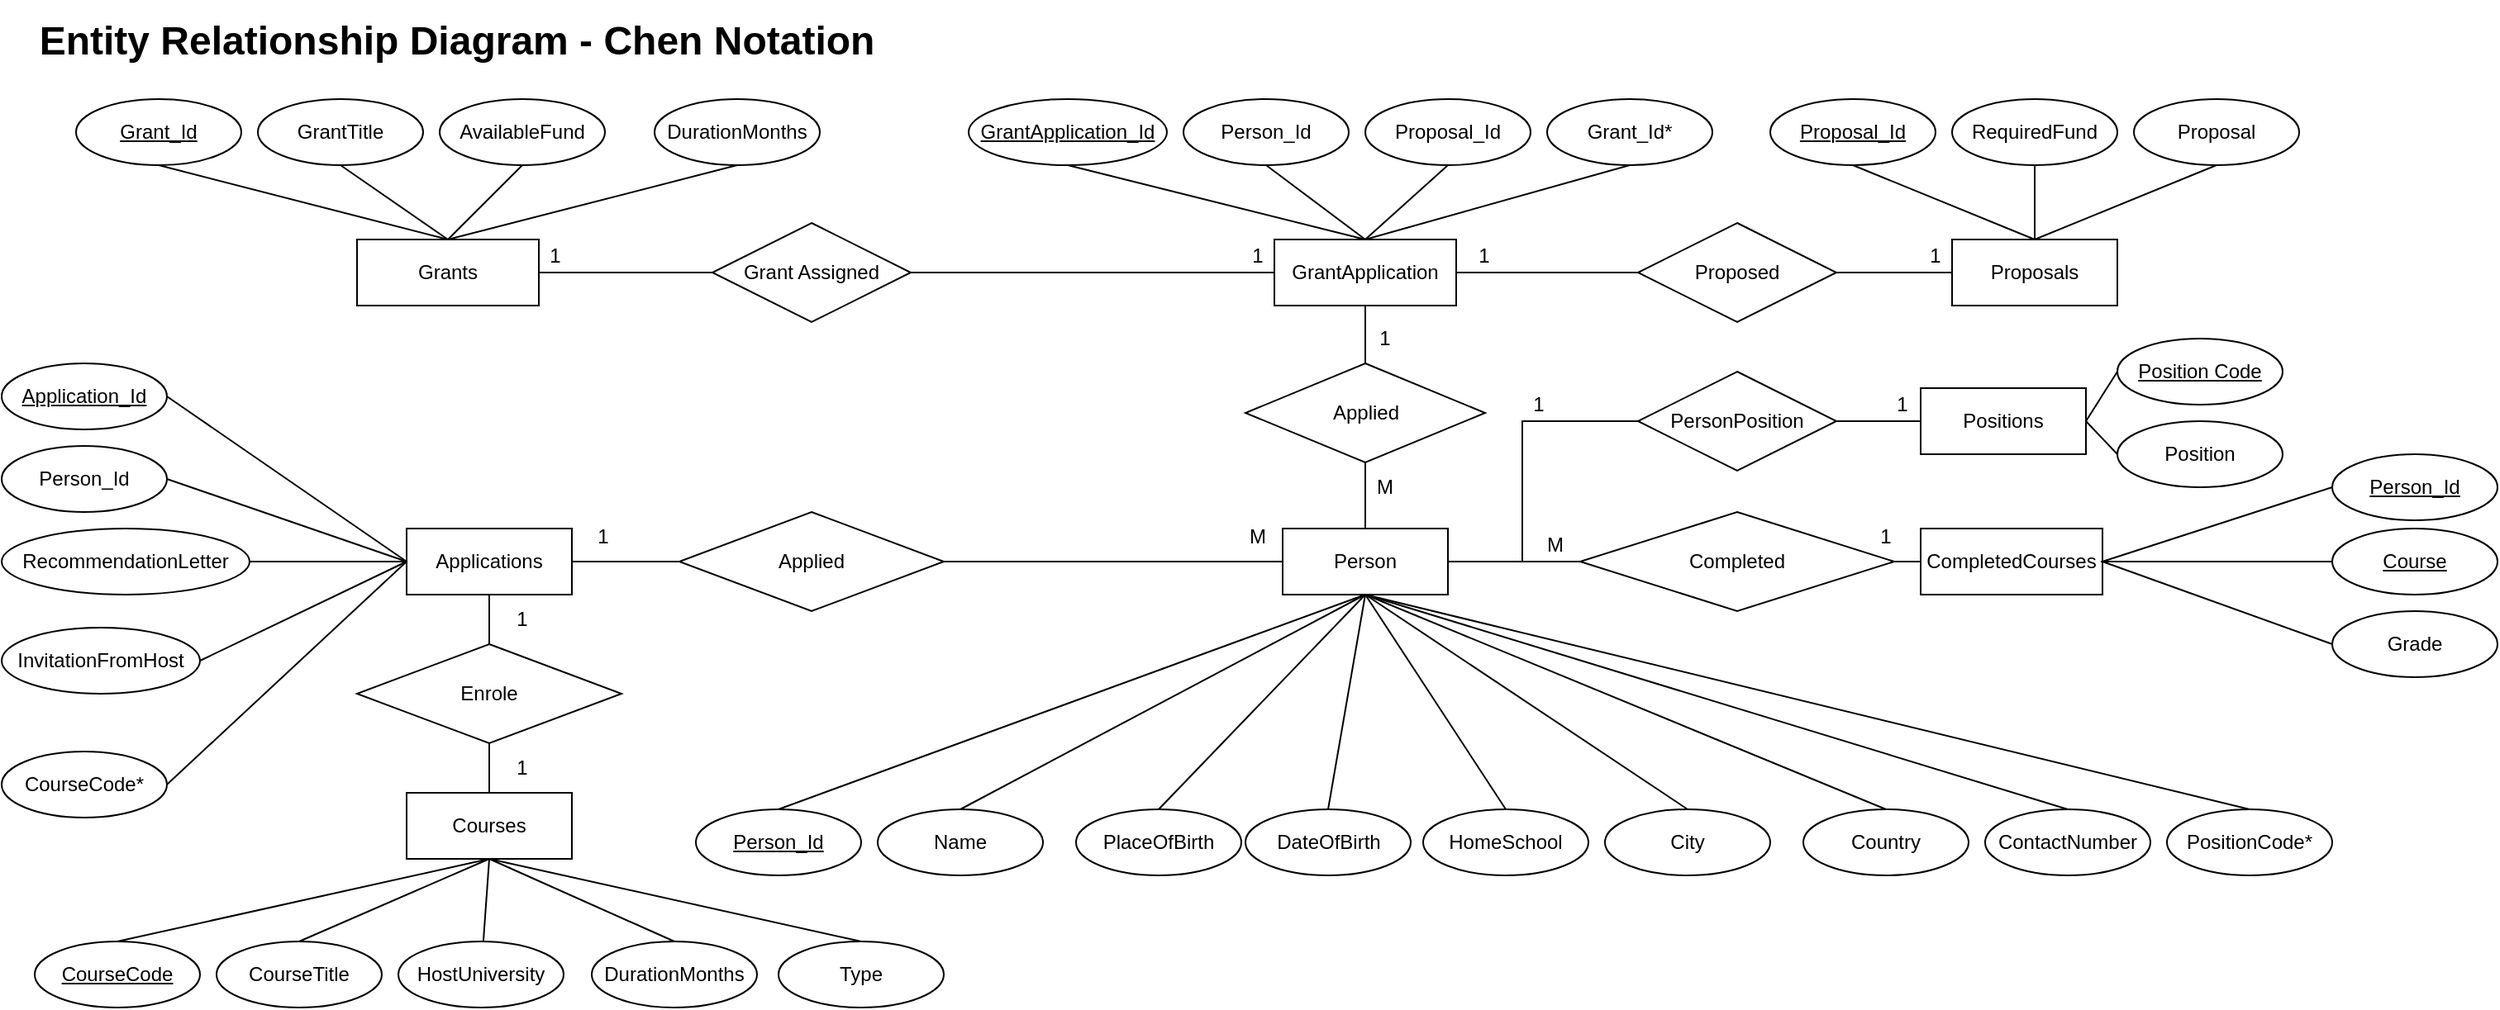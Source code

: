 <mxfile version="20.6.2" type="device"><diagram id="_FSxZCmkv72CDf7Z5erE" name="Page-1"><mxGraphModel dx="1662" dy="757" grid="1" gridSize="10" guides="1" tooltips="1" connect="1" arrows="1" fold="1" page="1" pageScale="1" pageWidth="827" pageHeight="1169" math="0" shadow="0"><root><mxCell id="0"/><mxCell id="1" parent="0"/><mxCell id="CcefgTbOVOGZzSNlvLN0-1" value="Person" style="whiteSpace=wrap;html=1;align=center;" parent="1" vertex="1"><mxGeometry x="795" y="350" width="100" height="40" as="geometry"/></mxCell><mxCell id="CcefgTbOVOGZzSNlvLN0-2" value="&lt;u&gt;Person_Id&lt;/u&gt;" style="ellipse;whiteSpace=wrap;html=1;align=center;" parent="1" vertex="1"><mxGeometry x="440" y="520" width="100" height="40" as="geometry"/></mxCell><mxCell id="CcefgTbOVOGZzSNlvLN0-3" value="Name" style="ellipse;whiteSpace=wrap;html=1;align=center;" parent="1" vertex="1"><mxGeometry x="550" y="520" width="100" height="40" as="geometry"/></mxCell><mxCell id="CcefgTbOVOGZzSNlvLN0-4" value="PlaceOfBirth" style="ellipse;whiteSpace=wrap;html=1;align=center;" parent="1" vertex="1"><mxGeometry x="670" y="520" width="100" height="40" as="geometry"/></mxCell><mxCell id="CcefgTbOVOGZzSNlvLN0-5" value="DateOfBirth" style="ellipse;whiteSpace=wrap;html=1;align=center;" parent="1" vertex="1"><mxGeometry x="772.5" y="520" width="100" height="40" as="geometry"/></mxCell><mxCell id="CcefgTbOVOGZzSNlvLN0-6" value="HomeSchool" style="ellipse;whiteSpace=wrap;html=1;align=center;" parent="1" vertex="1"><mxGeometry x="880" y="520" width="100" height="40" as="geometry"/></mxCell><mxCell id="CcefgTbOVOGZzSNlvLN0-7" value="City" style="ellipse;whiteSpace=wrap;html=1;align=center;" parent="1" vertex="1"><mxGeometry x="990" y="520" width="100" height="40" as="geometry"/></mxCell><mxCell id="CcefgTbOVOGZzSNlvLN0-8" value="Country" style="ellipse;whiteSpace=wrap;html=1;align=center;" parent="1" vertex="1"><mxGeometry x="1110" y="520" width="100" height="40" as="geometry"/></mxCell><mxCell id="CcefgTbOVOGZzSNlvLN0-10" value="ContactNumber" style="ellipse;whiteSpace=wrap;html=1;align=center;" parent="1" vertex="1"><mxGeometry x="1220" y="520" width="100" height="40" as="geometry"/></mxCell><mxCell id="CcefgTbOVOGZzSNlvLN0-11" value="PositionCode*" style="ellipse;whiteSpace=wrap;html=1;align=center;" parent="1" vertex="1"><mxGeometry x="1330" y="520" width="100" height="40" as="geometry"/></mxCell><mxCell id="CcefgTbOVOGZzSNlvLN0-16" value="" style="endArrow=none;html=1;rounded=0;exitX=0.5;exitY=0;exitDx=0;exitDy=0;entryX=0.5;entryY=1;entryDx=0;entryDy=0;" parent="1" source="CcefgTbOVOGZzSNlvLN0-2" target="CcefgTbOVOGZzSNlvLN0-1" edge="1"><mxGeometry width="50" height="50" relative="1" as="geometry"><mxPoint x="390" y="420" as="sourcePoint"/><mxPoint x="440" y="370" as="targetPoint"/></mxGeometry></mxCell><mxCell id="CcefgTbOVOGZzSNlvLN0-17" value="" style="endArrow=none;html=1;rounded=0;exitX=0.5;exitY=0;exitDx=0;exitDy=0;entryX=0.5;entryY=1;entryDx=0;entryDy=0;" parent="1" source="CcefgTbOVOGZzSNlvLN0-3" target="CcefgTbOVOGZzSNlvLN0-1" edge="1"><mxGeometry width="50" height="50" relative="1" as="geometry"><mxPoint x="170" y="130" as="sourcePoint"/><mxPoint x="220" y="330" as="targetPoint"/></mxGeometry></mxCell><mxCell id="CcefgTbOVOGZzSNlvLN0-18" value="" style="endArrow=none;html=1;rounded=0;exitX=0.5;exitY=0;exitDx=0;exitDy=0;entryX=0.5;entryY=1;entryDx=0;entryDy=0;" parent="1" source="CcefgTbOVOGZzSNlvLN0-4" target="CcefgTbOVOGZzSNlvLN0-1" edge="1"><mxGeometry width="50" height="50" relative="1" as="geometry"><mxPoint x="170" y="130" as="sourcePoint"/><mxPoint x="220" y="330" as="targetPoint"/></mxGeometry></mxCell><mxCell id="CcefgTbOVOGZzSNlvLN0-19" value="" style="endArrow=none;html=1;rounded=0;exitX=0.5;exitY=0;exitDx=0;exitDy=0;entryX=0.5;entryY=1;entryDx=0;entryDy=0;" parent="1" source="CcefgTbOVOGZzSNlvLN0-5" target="CcefgTbOVOGZzSNlvLN0-1" edge="1"><mxGeometry width="50" height="50" relative="1" as="geometry"><mxPoint x="170" y="230" as="sourcePoint"/><mxPoint x="220" y="330" as="targetPoint"/></mxGeometry></mxCell><mxCell id="CcefgTbOVOGZzSNlvLN0-20" value="" style="endArrow=none;html=1;rounded=0;exitX=0.5;exitY=0;exitDx=0;exitDy=0;entryX=0.5;entryY=1;entryDx=0;entryDy=0;" parent="1" source="CcefgTbOVOGZzSNlvLN0-6" target="CcefgTbOVOGZzSNlvLN0-1" edge="1"><mxGeometry width="50" height="50" relative="1" as="geometry"><mxPoint x="170" y="275" as="sourcePoint"/><mxPoint x="220" y="330" as="targetPoint"/></mxGeometry></mxCell><mxCell id="CcefgTbOVOGZzSNlvLN0-21" value="" style="endArrow=none;html=1;rounded=0;exitX=0.5;exitY=0;exitDx=0;exitDy=0;entryX=0.5;entryY=1;entryDx=0;entryDy=0;" parent="1" source="CcefgTbOVOGZzSNlvLN0-7" target="CcefgTbOVOGZzSNlvLN0-1" edge="1"><mxGeometry width="50" height="50" relative="1" as="geometry"><mxPoint x="170" y="320" as="sourcePoint"/><mxPoint x="220" y="330" as="targetPoint"/></mxGeometry></mxCell><mxCell id="CcefgTbOVOGZzSNlvLN0-22" value="" style="endArrow=none;html=1;rounded=0;exitX=0.5;exitY=0;exitDx=0;exitDy=0;entryX=0.5;entryY=1;entryDx=0;entryDy=0;" parent="1" source="CcefgTbOVOGZzSNlvLN0-8" target="CcefgTbOVOGZzSNlvLN0-1" edge="1"><mxGeometry width="50" height="50" relative="1" as="geometry"><mxPoint x="170" y="370" as="sourcePoint"/><mxPoint x="220" y="330" as="targetPoint"/></mxGeometry></mxCell><mxCell id="CcefgTbOVOGZzSNlvLN0-23" value="" style="endArrow=none;html=1;rounded=0;exitX=0.5;exitY=0;exitDx=0;exitDy=0;entryX=0.5;entryY=1;entryDx=0;entryDy=0;" parent="1" source="CcefgTbOVOGZzSNlvLN0-10" target="CcefgTbOVOGZzSNlvLN0-1" edge="1"><mxGeometry width="50" height="50" relative="1" as="geometry"><mxPoint x="170" y="420" as="sourcePoint"/><mxPoint x="1290" y="610" as="targetPoint"/></mxGeometry></mxCell><mxCell id="CcefgTbOVOGZzSNlvLN0-24" value="" style="endArrow=none;html=1;rounded=0;exitX=0.5;exitY=0;exitDx=0;exitDy=0;entryX=0.5;entryY=1;entryDx=0;entryDy=0;" parent="1" source="CcefgTbOVOGZzSNlvLN0-11" target="CcefgTbOVOGZzSNlvLN0-1" edge="1"><mxGeometry width="50" height="50" relative="1" as="geometry"><mxPoint x="170" y="470" as="sourcePoint"/><mxPoint x="210" y="320" as="targetPoint"/></mxGeometry></mxCell><mxCell id="CcefgTbOVOGZzSNlvLN0-25" value="Positions" style="whiteSpace=wrap;html=1;align=center;" parent="1" vertex="1"><mxGeometry x="1181" y="265" width="100" height="40" as="geometry"/></mxCell><mxCell id="CcefgTbOVOGZzSNlvLN0-26" value="&lt;u&gt;Position Code&lt;/u&gt;" style="ellipse;whiteSpace=wrap;html=1;align=center;" parent="1" vertex="1"><mxGeometry x="1300" y="235" width="100" height="40" as="geometry"/></mxCell><mxCell id="CcefgTbOVOGZzSNlvLN0-27" value="Position" style="ellipse;whiteSpace=wrap;html=1;align=center;" parent="1" vertex="1"><mxGeometry x="1300" y="285" width="100" height="40" as="geometry"/></mxCell><mxCell id="CcefgTbOVOGZzSNlvLN0-29" value="" style="endArrow=none;html=1;rounded=0;exitX=0;exitY=0.5;exitDx=0;exitDy=0;entryX=1;entryY=0.5;entryDx=0;entryDy=0;" parent="1" source="CcefgTbOVOGZzSNlvLN0-26" target="CcefgTbOVOGZzSNlvLN0-25" edge="1"><mxGeometry width="50" height="50" relative="1" as="geometry"><mxPoint x="1650" y="285" as="sourcePoint"/><mxPoint x="1810" y="485" as="targetPoint"/></mxGeometry></mxCell><mxCell id="CcefgTbOVOGZzSNlvLN0-30" value="" style="endArrow=none;html=1;rounded=0;exitX=0;exitY=0.5;exitDx=0;exitDy=0;entryX=1;entryY=0.5;entryDx=0;entryDy=0;" parent="1" source="CcefgTbOVOGZzSNlvLN0-27" target="CcefgTbOVOGZzSNlvLN0-25" edge="1"><mxGeometry width="50" height="50" relative="1" as="geometry"><mxPoint x="2000" y="335" as="sourcePoint"/><mxPoint x="2060" y="355" as="targetPoint"/></mxGeometry></mxCell><mxCell id="CcefgTbOVOGZzSNlvLN0-31" value="CompletedCourses" style="whiteSpace=wrap;html=1;align=center;" parent="1" vertex="1"><mxGeometry x="1181" y="350" width="110" height="40" as="geometry"/></mxCell><mxCell id="CcefgTbOVOGZzSNlvLN0-32" value="&lt;u&gt;Person_Id&lt;/u&gt;" style="ellipse;whiteSpace=wrap;html=1;align=center;" parent="1" vertex="1"><mxGeometry x="1430" y="305" width="100" height="40" as="geometry"/></mxCell><mxCell id="CcefgTbOVOGZzSNlvLN0-33" value="Grade" style="ellipse;whiteSpace=wrap;html=1;align=center;" parent="1" vertex="1"><mxGeometry x="1430" y="400" width="100" height="40" as="geometry"/></mxCell><mxCell id="CcefgTbOVOGZzSNlvLN0-34" value="&lt;u&gt;Course&lt;/u&gt;" style="ellipse;whiteSpace=wrap;html=1;align=center;" parent="1" vertex="1"><mxGeometry x="1430" y="350" width="100" height="40" as="geometry"/></mxCell><mxCell id="CcefgTbOVOGZzSNlvLN0-35" value="" style="endArrow=none;html=1;rounded=0;exitX=0;exitY=0.5;exitDx=0;exitDy=0;entryX=1;entryY=0.5;entryDx=0;entryDy=0;" parent="1" source="CcefgTbOVOGZzSNlvLN0-32" target="CcefgTbOVOGZzSNlvLN0-31" edge="1"><mxGeometry width="50" height="50" relative="1" as="geometry"><mxPoint x="1504" y="420" as="sourcePoint"/><mxPoint x="1564" y="440" as="targetPoint"/></mxGeometry></mxCell><mxCell id="CcefgTbOVOGZzSNlvLN0-36" value="" style="endArrow=none;html=1;rounded=0;exitX=0;exitY=0.5;exitDx=0;exitDy=0;entryX=1;entryY=0.5;entryDx=0;entryDy=0;" parent="1" source="CcefgTbOVOGZzSNlvLN0-33" target="CcefgTbOVOGZzSNlvLN0-31" edge="1"><mxGeometry width="50" height="50" relative="1" as="geometry"><mxPoint x="1699" y="540" as="sourcePoint"/><mxPoint x="1689" y="550" as="targetPoint"/></mxGeometry></mxCell><mxCell id="CcefgTbOVOGZzSNlvLN0-38" value="Courses" style="whiteSpace=wrap;html=1;align=center;" parent="1" vertex="1"><mxGeometry x="265" y="510" width="100" height="40" as="geometry"/></mxCell><mxCell id="CcefgTbOVOGZzSNlvLN0-39" value="&lt;u&gt;CourseCode&lt;/u&gt;" style="ellipse;whiteSpace=wrap;html=1;align=center;" parent="1" vertex="1"><mxGeometry x="40" y="600" width="100" height="40" as="geometry"/></mxCell><mxCell id="CcefgTbOVOGZzSNlvLN0-40" value="CourseTitle" style="ellipse;whiteSpace=wrap;html=1;align=center;" parent="1" vertex="1"><mxGeometry x="150" y="600" width="100" height="40" as="geometry"/></mxCell><mxCell id="CcefgTbOVOGZzSNlvLN0-41" value="HostUniversity" style="ellipse;whiteSpace=wrap;html=1;align=center;" parent="1" vertex="1"><mxGeometry x="260" y="600" width="100" height="40" as="geometry"/></mxCell><mxCell id="CcefgTbOVOGZzSNlvLN0-42" value="DurationMonths" style="ellipse;whiteSpace=wrap;html=1;align=center;" parent="1" vertex="1"><mxGeometry x="377" y="600" width="100" height="40" as="geometry"/></mxCell><mxCell id="CcefgTbOVOGZzSNlvLN0-43" value="Type" style="ellipse;whiteSpace=wrap;html=1;align=center;" parent="1" vertex="1"><mxGeometry x="490" y="600" width="100" height="40" as="geometry"/></mxCell><mxCell id="CcefgTbOVOGZzSNlvLN0-45" value="" style="endArrow=none;html=1;rounded=0;exitX=0.5;exitY=0;exitDx=0;exitDy=0;entryX=0.5;entryY=1;entryDx=0;entryDy=0;" parent="1" source="CcefgTbOVOGZzSNlvLN0-39" target="CcefgTbOVOGZzSNlvLN0-38" edge="1"><mxGeometry width="50" height="50" relative="1" as="geometry"><mxPoint x="-235" y="1020" as="sourcePoint"/><mxPoint x="-75" y="830" as="targetPoint"/></mxGeometry></mxCell><mxCell id="CcefgTbOVOGZzSNlvLN0-46" value="" style="endArrow=none;html=1;rounded=0;exitX=0.5;exitY=0;exitDx=0;exitDy=0;entryX=0.5;entryY=1;entryDx=0;entryDy=0;" parent="1" source="CcefgTbOVOGZzSNlvLN0-40" target="CcefgTbOVOGZzSNlvLN0-38" edge="1"><mxGeometry width="50" height="50" relative="1" as="geometry"><mxPoint x="45" y="1000" as="sourcePoint"/><mxPoint x="255" y="960" as="targetPoint"/></mxGeometry></mxCell><mxCell id="CcefgTbOVOGZzSNlvLN0-47" value="" style="endArrow=none;html=1;rounded=0;entryX=0.5;entryY=0;entryDx=0;entryDy=0;exitX=0.5;exitY=1;exitDx=0;exitDy=0;" parent="1" source="CcefgTbOVOGZzSNlvLN0-38" target="CcefgTbOVOGZzSNlvLN0-43" edge="1"><mxGeometry width="50" height="50" relative="1" as="geometry"><mxPoint x="255" y="960" as="sourcePoint"/><mxPoint x="265" y="970" as="targetPoint"/></mxGeometry></mxCell><mxCell id="CcefgTbOVOGZzSNlvLN0-48" value="" style="endArrow=none;html=1;rounded=0;entryX=0.5;entryY=0;entryDx=0;entryDy=0;exitX=0.5;exitY=1;exitDx=0;exitDy=0;" parent="1" source="CcefgTbOVOGZzSNlvLN0-38" target="CcefgTbOVOGZzSNlvLN0-42" edge="1"><mxGeometry width="50" height="50" relative="1" as="geometry"><mxPoint x="255" y="960" as="sourcePoint"/><mxPoint x="495" y="1000" as="targetPoint"/></mxGeometry></mxCell><mxCell id="CcefgTbOVOGZzSNlvLN0-49" value="" style="endArrow=none;html=1;rounded=0;exitX=0.5;exitY=1;exitDx=0;exitDy=0;" parent="1" source="CcefgTbOVOGZzSNlvLN0-38" target="CcefgTbOVOGZzSNlvLN0-41" edge="1"><mxGeometry width="50" height="50" relative="1" as="geometry"><mxPoint x="255" y="960" as="sourcePoint"/><mxPoint x="382" y="1000" as="targetPoint"/></mxGeometry></mxCell><mxCell id="CcefgTbOVOGZzSNlvLN0-50" value="Applications" style="whiteSpace=wrap;html=1;align=center;" parent="1" vertex="1"><mxGeometry x="265" y="350" width="100" height="40" as="geometry"/></mxCell><mxCell id="CcefgTbOVOGZzSNlvLN0-51" value="&lt;u&gt;Application_Id&lt;/u&gt;" style="ellipse;whiteSpace=wrap;html=1;align=center;" parent="1" vertex="1"><mxGeometry x="20" y="250" width="100" height="40" as="geometry"/></mxCell><mxCell id="CcefgTbOVOGZzSNlvLN0-52" value="Person_Id" style="ellipse;whiteSpace=wrap;html=1;align=center;" parent="1" vertex="1"><mxGeometry x="20" y="300" width="100" height="40" as="geometry"/></mxCell><mxCell id="CcefgTbOVOGZzSNlvLN0-53" value="RecommendationLetter" style="ellipse;whiteSpace=wrap;html=1;align=center;" parent="1" vertex="1"><mxGeometry x="20" y="350" width="150" height="40" as="geometry"/></mxCell><mxCell id="CcefgTbOVOGZzSNlvLN0-54" value="InvitationFromHost" style="ellipse;whiteSpace=wrap;html=1;align=center;" parent="1" vertex="1"><mxGeometry x="20" y="410" width="120" height="40" as="geometry"/></mxCell><mxCell id="CcefgTbOVOGZzSNlvLN0-55" value="CourseCode*" style="ellipse;whiteSpace=wrap;html=1;align=center;" parent="1" vertex="1"><mxGeometry x="20" y="485" width="100" height="40" as="geometry"/></mxCell><mxCell id="CcefgTbOVOGZzSNlvLN0-56" value="" style="endArrow=none;html=1;rounded=0;exitX=1;exitY=0.5;exitDx=0;exitDy=0;entryX=0;entryY=0.5;entryDx=0;entryDy=0;" parent="1" source="CcefgTbOVOGZzSNlvLN0-51" target="CcefgTbOVOGZzSNlvLN0-50" edge="1"><mxGeometry width="50" height="50" relative="1" as="geometry"><mxPoint x="-215" y="610" as="sourcePoint"/><mxPoint x="-55" y="420" as="targetPoint"/></mxGeometry></mxCell><mxCell id="CcefgTbOVOGZzSNlvLN0-57" value="" style="endArrow=none;html=1;rounded=0;exitX=1;exitY=0.5;exitDx=0;exitDy=0;entryX=0;entryY=0.5;entryDx=0;entryDy=0;" parent="1" source="CcefgTbOVOGZzSNlvLN0-52" target="CcefgTbOVOGZzSNlvLN0-50" edge="1"><mxGeometry width="50" height="50" relative="1" as="geometry"><mxPoint x="65" y="590" as="sourcePoint"/><mxPoint x="345" y="380" as="targetPoint"/></mxGeometry></mxCell><mxCell id="CcefgTbOVOGZzSNlvLN0-58" value="" style="endArrow=none;html=1;rounded=0;entryX=1;entryY=0.5;entryDx=0;entryDy=0;exitX=0;exitY=0.5;exitDx=0;exitDy=0;" parent="1" source="CcefgTbOVOGZzSNlvLN0-50" target="CcefgTbOVOGZzSNlvLN0-55" edge="1"><mxGeometry width="50" height="50" relative="1" as="geometry"><mxPoint x="275" y="550" as="sourcePoint"/><mxPoint x="285" y="560" as="targetPoint"/></mxGeometry></mxCell><mxCell id="CcefgTbOVOGZzSNlvLN0-59" value="" style="endArrow=none;html=1;rounded=0;entryX=1;entryY=0.5;entryDx=0;entryDy=0;exitX=0;exitY=0.5;exitDx=0;exitDy=0;" parent="1" source="CcefgTbOVOGZzSNlvLN0-50" target="CcefgTbOVOGZzSNlvLN0-54" edge="1"><mxGeometry width="50" height="50" relative="1" as="geometry"><mxPoint x="275" y="550" as="sourcePoint"/><mxPoint x="515" y="590" as="targetPoint"/></mxGeometry></mxCell><mxCell id="CcefgTbOVOGZzSNlvLN0-60" value="" style="endArrow=none;html=1;rounded=0;exitX=0;exitY=0.5;exitDx=0;exitDy=0;" parent="1" source="CcefgTbOVOGZzSNlvLN0-50" target="CcefgTbOVOGZzSNlvLN0-53" edge="1"><mxGeometry width="50" height="50" relative="1" as="geometry"><mxPoint x="275" y="550" as="sourcePoint"/><mxPoint x="402" y="590" as="targetPoint"/></mxGeometry></mxCell><mxCell id="CcefgTbOVOGZzSNlvLN0-61" value="Grants" style="whiteSpace=wrap;html=1;align=center;" parent="1" vertex="1"><mxGeometry x="235" y="175" width="110" height="40" as="geometry"/></mxCell><mxCell id="CcefgTbOVOGZzSNlvLN0-62" value="&lt;u&gt;Grant_Id&lt;/u&gt;" style="ellipse;whiteSpace=wrap;html=1;align=center;" parent="1" vertex="1"><mxGeometry x="65" y="90" width="100" height="40" as="geometry"/></mxCell><mxCell id="CcefgTbOVOGZzSNlvLN0-63" value="GrantTitle" style="ellipse;whiteSpace=wrap;html=1;align=center;" parent="1" vertex="1"><mxGeometry x="175" y="90" width="100" height="40" as="geometry"/></mxCell><mxCell id="CcefgTbOVOGZzSNlvLN0-64" value="AvailableFund" style="ellipse;whiteSpace=wrap;html=1;align=center;" parent="1" vertex="1"><mxGeometry x="285" y="90" width="100" height="40" as="geometry"/></mxCell><mxCell id="CcefgTbOVOGZzSNlvLN0-65" value="" style="endArrow=none;html=1;rounded=0;exitX=0.5;exitY=1;exitDx=0;exitDy=0;entryX=0.5;entryY=0;entryDx=0;entryDy=0;" parent="1" source="CcefgTbOVOGZzSNlvLN0-62" target="CcefgTbOVOGZzSNlvLN0-61" edge="1"><mxGeometry width="50" height="50" relative="1" as="geometry"><mxPoint x="35" y="20" as="sourcePoint"/><mxPoint x="95" y="40" as="targetPoint"/></mxGeometry></mxCell><mxCell id="CcefgTbOVOGZzSNlvLN0-66" value="" style="endArrow=none;html=1;rounded=0;exitX=0.5;exitY=1;exitDx=0;exitDy=0;entryX=0.5;entryY=0;entryDx=0;entryDy=0;" parent="1" source="CcefgTbOVOGZzSNlvLN0-63" target="CcefgTbOVOGZzSNlvLN0-61" edge="1"><mxGeometry width="50" height="50" relative="1" as="geometry"><mxPoint x="230" y="140" as="sourcePoint"/><mxPoint x="330" y="150" as="targetPoint"/></mxGeometry></mxCell><mxCell id="CcefgTbOVOGZzSNlvLN0-67" value="" style="endArrow=none;html=1;rounded=0;exitX=0.5;exitY=1;exitDx=0;exitDy=0;entryX=0.5;entryY=0;entryDx=0;entryDy=0;" parent="1" source="CcefgTbOVOGZzSNlvLN0-64" target="CcefgTbOVOGZzSNlvLN0-61" edge="1"><mxGeometry width="50" height="50" relative="1" as="geometry"><mxPoint x="230" y="140" as="sourcePoint"/><mxPoint x="340" y="160" as="targetPoint"/></mxGeometry></mxCell><mxCell id="CcefgTbOVOGZzSNlvLN0-68" value="DurationMonths" style="ellipse;whiteSpace=wrap;html=1;align=center;" parent="1" vertex="1"><mxGeometry x="415" y="90" width="100" height="40" as="geometry"/></mxCell><mxCell id="CcefgTbOVOGZzSNlvLN0-70" value="" style="endArrow=none;html=1;rounded=0;exitX=0.5;exitY=1;exitDx=0;exitDy=0;entryX=0.5;entryY=0;entryDx=0;entryDy=0;" parent="1" source="CcefgTbOVOGZzSNlvLN0-68" target="CcefgTbOVOGZzSNlvLN0-61" edge="1"><mxGeometry width="50" height="50" relative="1" as="geometry"><mxPoint x="260" y="265" as="sourcePoint"/><mxPoint x="360" y="285" as="targetPoint"/></mxGeometry></mxCell><mxCell id="CcefgTbOVOGZzSNlvLN0-71" value="GrantApplication" style="whiteSpace=wrap;html=1;align=center;" parent="1" vertex="1"><mxGeometry x="790" y="175" width="110" height="40" as="geometry"/></mxCell><mxCell id="CcefgTbOVOGZzSNlvLN0-72" value="&lt;u&gt;GrantApplication_Id&lt;/u&gt;" style="ellipse;whiteSpace=wrap;html=1;align=center;" parent="1" vertex="1"><mxGeometry x="605" y="90" width="120" height="40" as="geometry"/></mxCell><mxCell id="CcefgTbOVOGZzSNlvLN0-73" value="Person_Id" style="ellipse;whiteSpace=wrap;html=1;align=center;" parent="1" vertex="1"><mxGeometry x="735" y="90" width="100" height="40" as="geometry"/></mxCell><mxCell id="CcefgTbOVOGZzSNlvLN0-74" value="Proposal_Id" style="ellipse;whiteSpace=wrap;html=1;align=center;" parent="1" vertex="1"><mxGeometry x="845" y="90" width="100" height="40" as="geometry"/></mxCell><mxCell id="CcefgTbOVOGZzSNlvLN0-75" value="" style="endArrow=none;html=1;rounded=0;exitX=0.5;exitY=1;exitDx=0;exitDy=0;entryX=0.5;entryY=0;entryDx=0;entryDy=0;" parent="1" source="CcefgTbOVOGZzSNlvLN0-72" target="CcefgTbOVOGZzSNlvLN0-71" edge="1"><mxGeometry width="50" height="50" relative="1" as="geometry"><mxPoint x="250" y="185" as="sourcePoint"/><mxPoint x="310" y="205" as="targetPoint"/></mxGeometry></mxCell><mxCell id="CcefgTbOVOGZzSNlvLN0-76" value="" style="endArrow=none;html=1;rounded=0;exitX=0.5;exitY=1;exitDx=0;exitDy=0;entryX=0.5;entryY=0;entryDx=0;entryDy=0;" parent="1" source="CcefgTbOVOGZzSNlvLN0-73" target="CcefgTbOVOGZzSNlvLN0-71" edge="1"><mxGeometry width="50" height="50" relative="1" as="geometry"><mxPoint x="445" y="305" as="sourcePoint"/><mxPoint x="545" y="315" as="targetPoint"/></mxGeometry></mxCell><mxCell id="CcefgTbOVOGZzSNlvLN0-77" value="" style="endArrow=none;html=1;rounded=0;exitX=0.5;exitY=1;exitDx=0;exitDy=0;entryX=0.5;entryY=0;entryDx=0;entryDy=0;" parent="1" source="CcefgTbOVOGZzSNlvLN0-74" target="CcefgTbOVOGZzSNlvLN0-71" edge="1"><mxGeometry width="50" height="50" relative="1" as="geometry"><mxPoint x="445" y="305" as="sourcePoint"/><mxPoint x="555" y="325" as="targetPoint"/></mxGeometry></mxCell><mxCell id="CcefgTbOVOGZzSNlvLN0-78" value="Grant_Id*" style="ellipse;whiteSpace=wrap;html=1;align=center;" parent="1" vertex="1"><mxGeometry x="955" y="90" width="100" height="40" as="geometry"/></mxCell><mxCell id="CcefgTbOVOGZzSNlvLN0-79" value="" style="endArrow=none;html=1;rounded=0;exitX=0.5;exitY=1;exitDx=0;exitDy=0;entryX=0.5;entryY=0;entryDx=0;entryDy=0;" parent="1" source="CcefgTbOVOGZzSNlvLN0-78" target="CcefgTbOVOGZzSNlvLN0-71" edge="1"><mxGeometry width="50" height="50" relative="1" as="geometry"><mxPoint x="475" y="430" as="sourcePoint"/><mxPoint x="575" y="450" as="targetPoint"/></mxGeometry></mxCell><mxCell id="CcefgTbOVOGZzSNlvLN0-80" value="Proposals" style="whiteSpace=wrap;html=1;align=center;" parent="1" vertex="1"><mxGeometry x="1200" y="175" width="100" height="40" as="geometry"/></mxCell><mxCell id="CcefgTbOVOGZzSNlvLN0-81" value="&lt;u&gt;Proposal_Id&lt;/u&gt;" style="ellipse;whiteSpace=wrap;html=1;align=center;" parent="1" vertex="1"><mxGeometry x="1090" y="90" width="100" height="40" as="geometry"/></mxCell><mxCell id="CcefgTbOVOGZzSNlvLN0-82" value="RequiredFund" style="ellipse;whiteSpace=wrap;html=1;align=center;" parent="1" vertex="1"><mxGeometry x="1200" y="90" width="100" height="40" as="geometry"/></mxCell><mxCell id="CcefgTbOVOGZzSNlvLN0-83" value="" style="endArrow=none;html=1;rounded=0;exitX=0.5;exitY=1;exitDx=0;exitDy=0;entryX=0.5;entryY=0;entryDx=0;entryDy=0;" parent="1" source="CcefgTbOVOGZzSNlvLN0-81" target="CcefgTbOVOGZzSNlvLN0-80" edge="1"><mxGeometry width="50" height="50" relative="1" as="geometry"><mxPoint x="1440" y="90" as="sourcePoint"/><mxPoint x="1600" y="290" as="targetPoint"/></mxGeometry></mxCell><mxCell id="CcefgTbOVOGZzSNlvLN0-84" value="" style="endArrow=none;html=1;rounded=0;exitX=0.5;exitY=1;exitDx=0;exitDy=0;entryX=0.5;entryY=0;entryDx=0;entryDy=0;" parent="1" source="CcefgTbOVOGZzSNlvLN0-82" target="CcefgTbOVOGZzSNlvLN0-80" edge="1"><mxGeometry width="50" height="50" relative="1" as="geometry"><mxPoint x="1790" y="140" as="sourcePoint"/><mxPoint x="1850" y="160" as="targetPoint"/></mxGeometry></mxCell><mxCell id="CcefgTbOVOGZzSNlvLN0-85" value="Proposal" style="ellipse;whiteSpace=wrap;html=1;align=center;" parent="1" vertex="1"><mxGeometry x="1310" y="90" width="100" height="40" as="geometry"/></mxCell><mxCell id="CcefgTbOVOGZzSNlvLN0-86" value="" style="endArrow=none;html=1;rounded=0;exitX=0.5;exitY=1;exitDx=0;exitDy=0;entryX=0.5;entryY=0;entryDx=0;entryDy=0;" parent="1" source="CcefgTbOVOGZzSNlvLN0-85" target="CcefgTbOVOGZzSNlvLN0-80" edge="1"><mxGeometry width="50" height="50" relative="1" as="geometry"><mxPoint x="1900" y="120" as="sourcePoint"/><mxPoint x="1930" y="190" as="targetPoint"/></mxGeometry></mxCell><mxCell id="CcefgTbOVOGZzSNlvLN0-90" value="Grant Assigned" style="shape=rhombus;perimeter=rhombusPerimeter;whiteSpace=wrap;html=1;align=center;" parent="1" vertex="1"><mxGeometry x="450" y="165" width="120" height="60" as="geometry"/></mxCell><mxCell id="CcefgTbOVOGZzSNlvLN0-91" value="" style="endArrow=none;html=1;rounded=0;exitX=0;exitY=0.5;exitDx=0;exitDy=0;entryX=1;entryY=0.5;entryDx=0;entryDy=0;" parent="1" source="CcefgTbOVOGZzSNlvLN0-90" target="CcefgTbOVOGZzSNlvLN0-61" edge="1"><mxGeometry width="50" height="50" relative="1" as="geometry"><mxPoint x="520" y="225" as="sourcePoint"/><mxPoint x="325" y="205" as="targetPoint"/></mxGeometry></mxCell><mxCell id="CcefgTbOVOGZzSNlvLN0-92" value="" style="endArrow=none;html=1;rounded=0;exitX=0;exitY=0.5;exitDx=0;exitDy=0;entryX=1;entryY=0.5;entryDx=0;entryDy=0;" parent="1" source="CcefgTbOVOGZzSNlvLN0-71" target="CcefgTbOVOGZzSNlvLN0-90" edge="1"><mxGeometry width="50" height="50" relative="1" as="geometry"><mxPoint x="1180" y="410" as="sourcePoint"/><mxPoint x="965" y="330" as="targetPoint"/></mxGeometry></mxCell><mxCell id="CcefgTbOVOGZzSNlvLN0-95" value="Applied" style="shape=rhombus;perimeter=rhombusPerimeter;whiteSpace=wrap;html=1;align=center;" parent="1" vertex="1"><mxGeometry x="430" y="340" width="160" height="60" as="geometry"/></mxCell><mxCell id="CcefgTbOVOGZzSNlvLN0-96" value="" style="endArrow=none;html=1;rounded=0;exitX=0;exitY=0.5;exitDx=0;exitDy=0;entryX=1;entryY=0.5;entryDx=0;entryDy=0;" parent="1" source="CcefgTbOVOGZzSNlvLN0-1" target="CcefgTbOVOGZzSNlvLN0-95" edge="1"><mxGeometry width="50" height="50" relative="1" as="geometry"><mxPoint x="1180" y="410" as="sourcePoint"/><mxPoint x="965" y="330" as="targetPoint"/></mxGeometry></mxCell><mxCell id="CcefgTbOVOGZzSNlvLN0-97" value="" style="endArrow=none;html=1;rounded=0;exitX=0;exitY=0.5;exitDx=0;exitDy=0;entryX=1;entryY=0.5;entryDx=0;entryDy=0;" parent="1" source="CcefgTbOVOGZzSNlvLN0-95" target="CcefgTbOVOGZzSNlvLN0-50" edge="1"><mxGeometry width="50" height="50" relative="1" as="geometry"><mxPoint x="1430" y="490" as="sourcePoint"/><mxPoint x="980" y="580" as="targetPoint"/></mxGeometry></mxCell><mxCell id="CcefgTbOVOGZzSNlvLN0-98" value="Applied" style="shape=rhombus;perimeter=rhombusPerimeter;whiteSpace=wrap;html=1;align=center;" parent="1" vertex="1"><mxGeometry x="772.5" y="250" width="145" height="60" as="geometry"/></mxCell><mxCell id="CcefgTbOVOGZzSNlvLN0-99" value="" style="endArrow=none;html=1;rounded=0;exitX=0.5;exitY=1;exitDx=0;exitDy=0;entryX=0.5;entryY=0;entryDx=0;entryDy=0;" parent="1" source="CcefgTbOVOGZzSNlvLN0-71" target="CcefgTbOVOGZzSNlvLN0-98" edge="1"><mxGeometry width="50" height="50" relative="1" as="geometry"><mxPoint x="1435" y="360" as="sourcePoint"/><mxPoint x="1300" y="410" as="targetPoint"/></mxGeometry></mxCell><mxCell id="CcefgTbOVOGZzSNlvLN0-100" value="" style="endArrow=none;html=1;rounded=0;exitX=0.5;exitY=0;exitDx=0;exitDy=0;entryX=0.5;entryY=1;entryDx=0;entryDy=0;" parent="1" source="CcefgTbOVOGZzSNlvLN0-1" target="CcefgTbOVOGZzSNlvLN0-98" edge="1"><mxGeometry width="50" height="50" relative="1" as="geometry"><mxPoint x="1435" y="360" as="sourcePoint"/><mxPoint x="1544" y="410" as="targetPoint"/></mxGeometry></mxCell><mxCell id="CcefgTbOVOGZzSNlvLN0-102" value="PersonPosition" style="shape=rhombus;perimeter=rhombusPerimeter;whiteSpace=wrap;html=1;align=center;" parent="1" vertex="1"><mxGeometry x="1010" y="255" width="120" height="60" as="geometry"/></mxCell><mxCell id="CcefgTbOVOGZzSNlvLN0-104" value="" style="endArrow=none;html=1;rounded=0;exitX=1;exitY=0.5;exitDx=0;exitDy=0;entryX=0;entryY=0.5;entryDx=0;entryDy=0;" parent="1" source="CcefgTbOVOGZzSNlvLN0-102" target="CcefgTbOVOGZzSNlvLN0-25" edge="1"><mxGeometry width="50" height="50" relative="1" as="geometry"><mxPoint x="1520" y="435" as="sourcePoint"/><mxPoint x="1644" y="405" as="targetPoint"/></mxGeometry></mxCell><mxCell id="CcefgTbOVOGZzSNlvLN0-105" value="Completed" style="shape=rhombus;perimeter=rhombusPerimeter;whiteSpace=wrap;html=1;align=center;" parent="1" vertex="1"><mxGeometry x="975" y="340" width="190" height="60" as="geometry"/></mxCell><mxCell id="CcefgTbOVOGZzSNlvLN0-107" value="" style="endArrow=none;html=1;rounded=0;entryX=0;entryY=0.5;entryDx=0;entryDy=0;" parent="1" target="CcefgTbOVOGZzSNlvLN0-34" edge="1"><mxGeometry width="50" height="50" relative="1" as="geometry"><mxPoint x="1290" y="370" as="sourcePoint"/><mxPoint x="1834" y="595" as="targetPoint"/></mxGeometry></mxCell><mxCell id="CcefgTbOVOGZzSNlvLN0-108" value="Enrole" style="shape=rhombus;perimeter=rhombusPerimeter;whiteSpace=wrap;html=1;align=center;" parent="1" vertex="1"><mxGeometry x="235" y="420" width="160" height="60" as="geometry"/></mxCell><mxCell id="CcefgTbOVOGZzSNlvLN0-109" value="" style="endArrow=none;html=1;rounded=0;entryX=0.5;entryY=1;entryDx=0;entryDy=0;exitX=0.5;exitY=0;exitDx=0;exitDy=0;" parent="1" source="CcefgTbOVOGZzSNlvLN0-108" target="CcefgTbOVOGZzSNlvLN0-50" edge="1"><mxGeometry width="50" height="50" relative="1" as="geometry"><mxPoint x="395" y="460" as="sourcePoint"/><mxPoint x="455" y="390" as="targetPoint"/></mxGeometry></mxCell><mxCell id="CcefgTbOVOGZzSNlvLN0-110" value="" style="endArrow=none;html=1;rounded=0;entryX=0.5;entryY=1;entryDx=0;entryDy=0;exitX=0.5;exitY=0;exitDx=0;exitDy=0;" parent="1" source="CcefgTbOVOGZzSNlvLN0-38" target="CcefgTbOVOGZzSNlvLN0-108" edge="1"><mxGeometry width="50" height="50" relative="1" as="geometry"><mxPoint x="680" y="575" as="sourcePoint"/><mxPoint x="680" y="510" as="targetPoint"/></mxGeometry></mxCell><mxCell id="CcefgTbOVOGZzSNlvLN0-111" value="Proposed" style="shape=rhombus;perimeter=rhombusPerimeter;whiteSpace=wrap;html=1;align=center;" parent="1" vertex="1"><mxGeometry x="1010" y="165" width="120" height="60" as="geometry"/></mxCell><mxCell id="CcefgTbOVOGZzSNlvLN0-112" value="" style="endArrow=none;html=1;rounded=0;exitX=1;exitY=0.5;exitDx=0;exitDy=0;entryX=0;entryY=0.5;entryDx=0;entryDy=0;" parent="1" source="CcefgTbOVOGZzSNlvLN0-71" target="CcefgTbOVOGZzSNlvLN0-111" edge="1"><mxGeometry width="50" height="50" relative="1" as="geometry"><mxPoint x="905" y="380" as="sourcePoint"/><mxPoint x="1200" y="380" as="targetPoint"/></mxGeometry></mxCell><mxCell id="CcefgTbOVOGZzSNlvLN0-113" value="" style="endArrow=none;html=1;rounded=0;exitX=0;exitY=0.5;exitDx=0;exitDy=0;entryX=1;entryY=0.5;entryDx=0;entryDy=0;" parent="1" source="CcefgTbOVOGZzSNlvLN0-80" target="CcefgTbOVOGZzSNlvLN0-111" edge="1"><mxGeometry width="50" height="50" relative="1" as="geometry"><mxPoint x="910" y="205" as="sourcePoint"/><mxPoint x="1020" y="205" as="targetPoint"/></mxGeometry></mxCell><mxCell id="CcefgTbOVOGZzSNlvLN0-116" value="" style="endArrow=none;html=1;rounded=0;exitX=1;exitY=0.5;exitDx=0;exitDy=0;entryX=0.01;entryY=0.499;entryDx=0;entryDy=0;entryPerimeter=0;" parent="1" source="CcefgTbOVOGZzSNlvLN0-1" target="CcefgTbOVOGZzSNlvLN0-105" edge="1"><mxGeometry width="50" height="50" relative="1" as="geometry"><mxPoint x="920" y="410" as="sourcePoint"/><mxPoint x="970" y="370" as="targetPoint"/><Array as="points"><mxPoint x="930" y="370"/></Array></mxGeometry></mxCell><mxCell id="CcefgTbOVOGZzSNlvLN0-118" value="" style="endArrow=none;html=1;rounded=0;entryX=0;entryY=0.5;entryDx=0;entryDy=0;" parent="1" target="CcefgTbOVOGZzSNlvLN0-102" edge="1"><mxGeometry width="50" height="50" relative="1" as="geometry"><mxPoint x="940" y="370" as="sourcePoint"/><mxPoint x="986.9" y="379.94" as="targetPoint"/><Array as="points"><mxPoint x="940" y="285"/></Array></mxGeometry></mxCell><mxCell id="CcefgTbOVOGZzSNlvLN0-119" value="" style="endArrow=none;html=1;rounded=0;exitX=1;exitY=0.5;exitDx=0;exitDy=0;entryX=0;entryY=0.5;entryDx=0;entryDy=0;" parent="1" source="CcefgTbOVOGZzSNlvLN0-105" target="CcefgTbOVOGZzSNlvLN0-31" edge="1"><mxGeometry width="50" height="50" relative="1" as="geometry"><mxPoint x="1140" y="295" as="sourcePoint"/><mxPoint x="1191.0" y="295" as="targetPoint"/></mxGeometry></mxCell><mxCell id="CcefgTbOVOGZzSNlvLN0-120" value="Entity Relationship Diagram - Chen Notation" style="text;strokeColor=none;fillColor=none;html=1;fontSize=24;fontStyle=1;verticalAlign=middle;align=center;" parent="1" vertex="1"><mxGeometry x="150" y="30" width="290" height="50" as="geometry"/></mxCell><mxCell id="2WFp7qWflDKt-m8hnS-G-2" value="M" style="text;html=1;strokeColor=none;fillColor=none;align=center;verticalAlign=middle;whiteSpace=wrap;rounded=0;" vertex="1" parent="1"><mxGeometry x="827" y="310" width="60" height="30" as="geometry"/></mxCell><mxCell id="2WFp7qWflDKt-m8hnS-G-3" value="1" style="text;html=1;strokeColor=none;fillColor=none;align=center;verticalAlign=middle;whiteSpace=wrap;rounded=0;" vertex="1" parent="1"><mxGeometry x="827" y="220" width="60" height="30" as="geometry"/></mxCell><mxCell id="2WFp7qWflDKt-m8hnS-G-4" value="1" style="text;html=1;strokeColor=none;fillColor=none;align=center;verticalAlign=middle;whiteSpace=wrap;rounded=0;" vertex="1" parent="1"><mxGeometry x="354" y="340" width="60" height="30" as="geometry"/></mxCell><mxCell id="2WFp7qWflDKt-m8hnS-G-5" value="M" style="text;html=1;strokeColor=none;fillColor=none;align=center;verticalAlign=middle;whiteSpace=wrap;rounded=0;" vertex="1" parent="1"><mxGeometry x="750" y="340" width="60" height="30" as="geometry"/></mxCell><mxCell id="2WFp7qWflDKt-m8hnS-G-6" value="1" style="text;html=1;strokeColor=none;fillColor=none;align=center;verticalAlign=middle;whiteSpace=wrap;rounded=0;" vertex="1" parent="1"><mxGeometry x="920" y="260" width="60" height="30" as="geometry"/></mxCell><mxCell id="2WFp7qWflDKt-m8hnS-G-7" value="M" style="text;html=1;strokeColor=none;fillColor=none;align=center;verticalAlign=middle;whiteSpace=wrap;rounded=0;" vertex="1" parent="1"><mxGeometry x="930" y="345" width="60" height="30" as="geometry"/></mxCell><mxCell id="2WFp7qWflDKt-m8hnS-G-8" value="1" style="text;html=1;strokeColor=none;fillColor=none;align=center;verticalAlign=middle;whiteSpace=wrap;rounded=0;" vertex="1" parent="1"><mxGeometry x="1140" y="260" width="60" height="30" as="geometry"/></mxCell><mxCell id="2WFp7qWflDKt-m8hnS-G-9" value="1" style="text;html=1;strokeColor=none;fillColor=none;align=center;verticalAlign=middle;whiteSpace=wrap;rounded=0;" vertex="1" parent="1"><mxGeometry x="1130" y="340" width="60" height="30" as="geometry"/></mxCell><mxCell id="2WFp7qWflDKt-m8hnS-G-10" value="1" style="text;html=1;strokeColor=none;fillColor=none;align=center;verticalAlign=middle;whiteSpace=wrap;rounded=0;" vertex="1" parent="1"><mxGeometry x="887" y="170" width="60" height="30" as="geometry"/></mxCell><mxCell id="2WFp7qWflDKt-m8hnS-G-11" value="1" style="text;html=1;strokeColor=none;fillColor=none;align=center;verticalAlign=middle;whiteSpace=wrap;rounded=0;" vertex="1" parent="1"><mxGeometry x="1160" y="170" width="60" height="30" as="geometry"/></mxCell><mxCell id="2WFp7qWflDKt-m8hnS-G-12" value="1" style="text;html=1;strokeColor=none;fillColor=none;align=center;verticalAlign=middle;whiteSpace=wrap;rounded=0;" vertex="1" parent="1"><mxGeometry x="325" y="170" width="60" height="30" as="geometry"/></mxCell><mxCell id="2WFp7qWflDKt-m8hnS-G-13" value="1" style="text;html=1;strokeColor=none;fillColor=none;align=center;verticalAlign=middle;whiteSpace=wrap;rounded=0;" vertex="1" parent="1"><mxGeometry x="305" y="390" width="60" height="30" as="geometry"/></mxCell><mxCell id="2WFp7qWflDKt-m8hnS-G-14" value="1" style="text;html=1;strokeColor=none;fillColor=none;align=center;verticalAlign=middle;whiteSpace=wrap;rounded=0;" vertex="1" parent="1"><mxGeometry x="305" y="480" width="60" height="30" as="geometry"/></mxCell><mxCell id="2WFp7qWflDKt-m8hnS-G-15" value="1" style="text;html=1;strokeColor=none;fillColor=none;align=center;verticalAlign=middle;whiteSpace=wrap;rounded=0;" vertex="1" parent="1"><mxGeometry x="750" y="170" width="60" height="30" as="geometry"/></mxCell></root></mxGraphModel></diagram></mxfile>